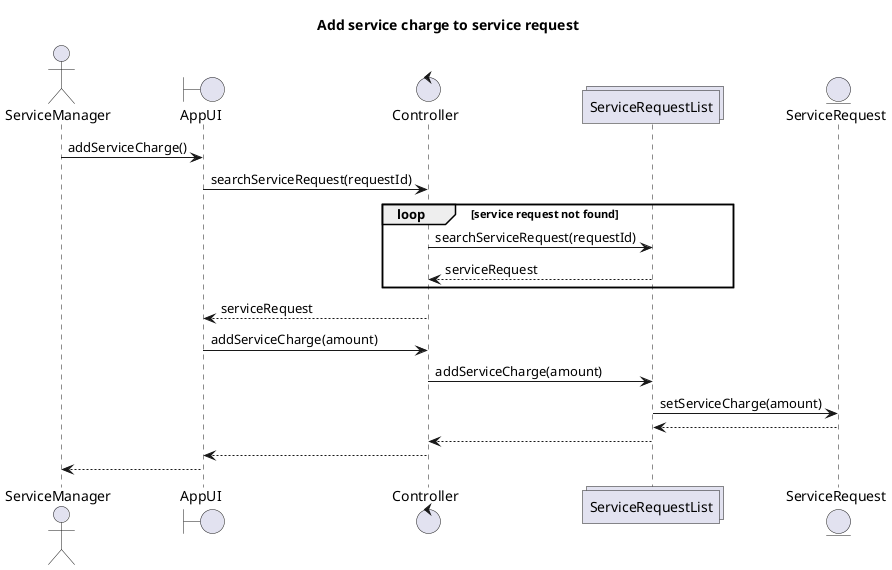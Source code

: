 @startuml
title Add service charge to service request
Actor ServiceManager
Boundary AppUI
Control Controller
Collections ServiceRequestList
Entity ServiceRequest

ServiceManager -> AppUI: addServiceCharge()
AppUI -> Controller : searchServiceRequest(requestId)
loop service request not found
Controller -> ServiceRequestList : searchServiceRequest(requestId)
ServiceRequestList --> Controller : serviceRequest
end
Controller --> AppUI : serviceRequest
AppUI -> Controller : addServiceCharge(amount)
Controller -> ServiceRequestList : addServiceCharge(amount)
ServiceRequestList -> ServiceRequest : setServiceCharge(amount)
ServiceRequest --> ServiceRequestList
ServiceRequestList --> Controller
Controller --> AppUI
AppUI --> ServiceManager
@enduml